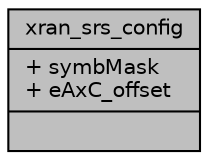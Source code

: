 digraph "xran_srs_config"
{
 // LATEX_PDF_SIZE
  edge [fontname="Helvetica",fontsize="10",labelfontname="Helvetica",labelfontsize="10"];
  node [fontname="Helvetica",fontsize="10",shape=record];
  Node1 [label="{xran_srs_config\n|+ symbMask\l+ eAxC_offset\l|}",height=0.2,width=0.4,color="black", fillcolor="grey75", style="filled", fontcolor="black",tooltip=" "];
}
